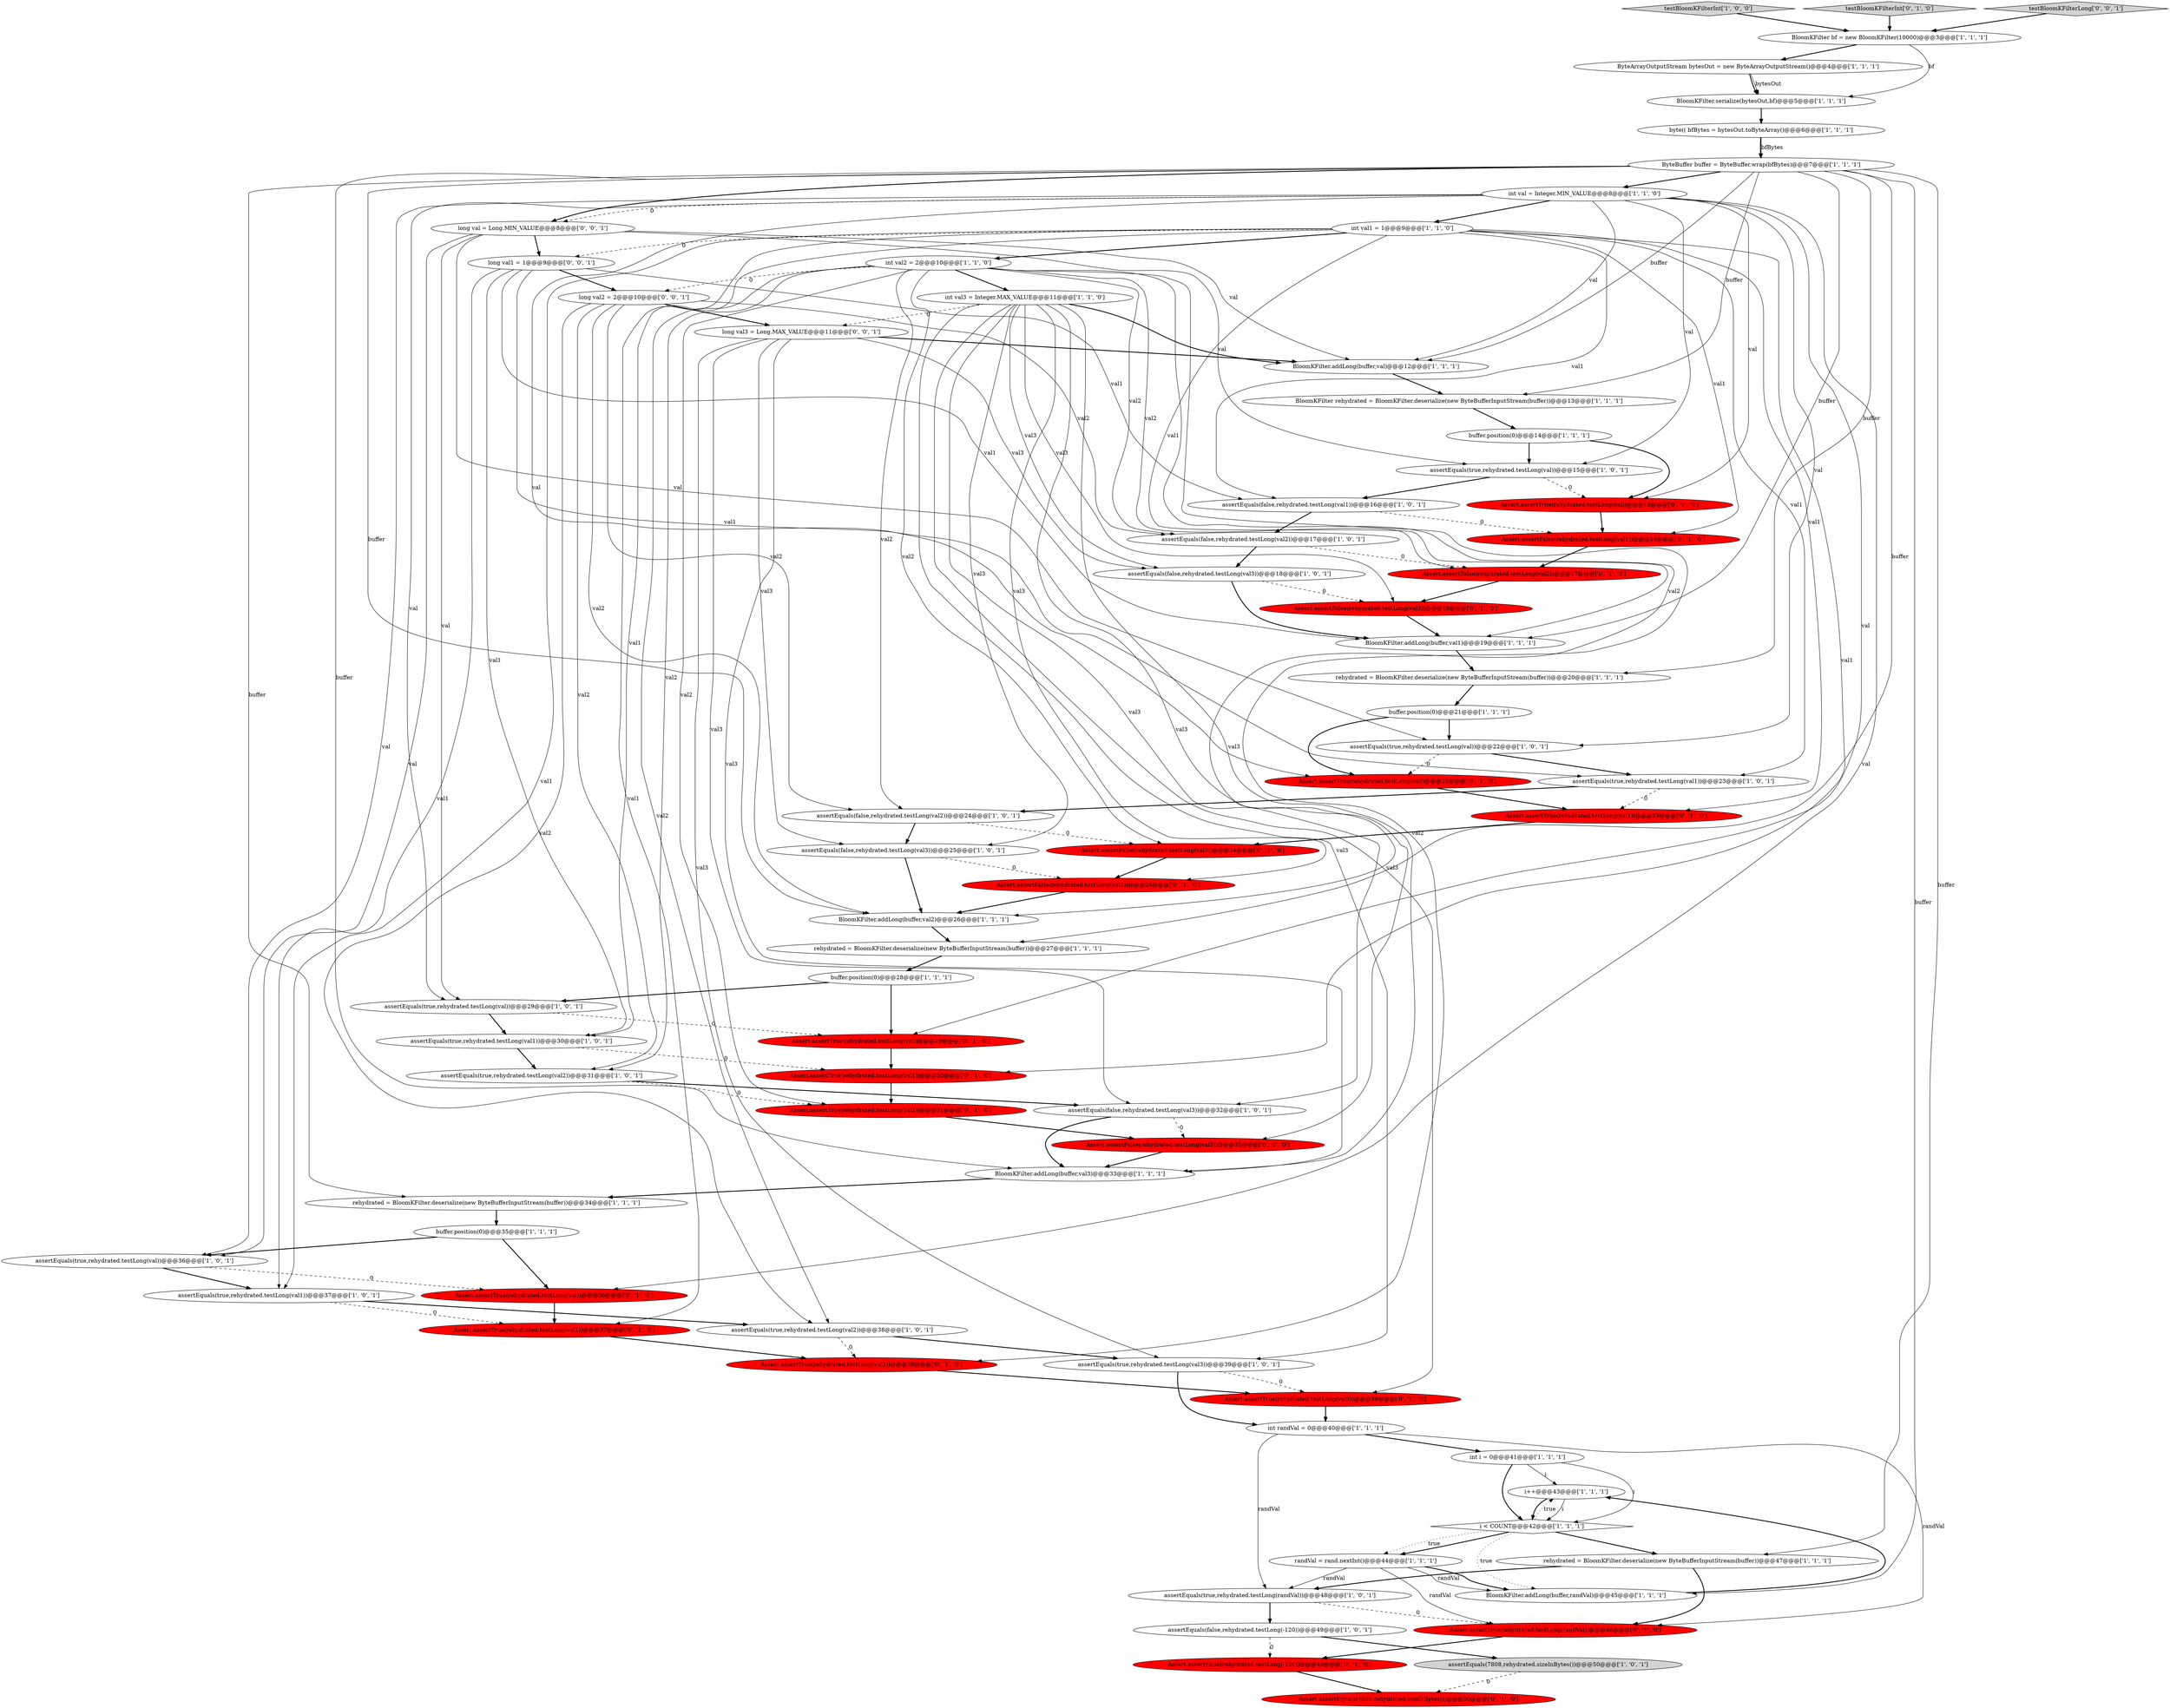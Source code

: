 digraph {
72 [style = filled, label = "long val = Long.MIN_VALUE@@@8@@@['0', '0', '1']", fillcolor = white, shape = ellipse image = "AAA0AAABBB3BBB"];
23 [style = filled, label = "BloomKFilter rehydrated = BloomKFilter.deserialize(new ByteBufferInputStream(buffer))@@@13@@@['1', '1', '1']", fillcolor = white, shape = ellipse image = "AAA0AAABBB1BBB"];
3 [style = filled, label = "i++@@@43@@@['1', '1', '1']", fillcolor = white, shape = ellipse image = "AAA0AAABBB1BBB"];
10 [style = filled, label = "byte(( bfBytes = bytesOut.toByteArray()@@@6@@@['1', '1', '1']", fillcolor = white, shape = ellipse image = "AAA0AAABBB1BBB"];
29 [style = filled, label = "ByteArrayOutputStream bytesOut = new ByteArrayOutputStream()@@@4@@@['1', '1', '1']", fillcolor = white, shape = ellipse image = "AAA0AAABBB1BBB"];
25 [style = filled, label = "int val2 = 2@@@10@@@['1', '1', '0']", fillcolor = white, shape = ellipse image = "AAA0AAABBB1BBB"];
37 [style = filled, label = "assertEquals(false,rehydrated.testLong(val2))@@@17@@@['1', '0', '1']", fillcolor = white, shape = ellipse image = "AAA0AAABBB1BBB"];
35 [style = filled, label = "int randVal = 0@@@40@@@['1', '1', '1']", fillcolor = white, shape = ellipse image = "AAA0AAABBB1BBB"];
54 [style = filled, label = "Assert.assertFalse(rehydrated.testLong(val3))@@@18@@@['0', '1', '0']", fillcolor = red, shape = ellipse image = "AAA1AAABBB2BBB"];
26 [style = filled, label = "BloomKFilter.addLong(buffer,val)@@@12@@@['1', '1', '1']", fillcolor = white, shape = ellipse image = "AAA0AAABBB1BBB"];
4 [style = filled, label = "assertEquals(true,rehydrated.testLong(val))@@@22@@@['1', '0', '1']", fillcolor = white, shape = ellipse image = "AAA0AAABBB1BBB"];
13 [style = filled, label = "assertEquals(false,rehydrated.testLong(-120))@@@49@@@['1', '0', '1']", fillcolor = white, shape = ellipse image = "AAA0AAABBB1BBB"];
12 [style = filled, label = "buffer.position(0)@@@35@@@['1', '1', '1']", fillcolor = white, shape = ellipse image = "AAA0AAABBB1BBB"];
33 [style = filled, label = "int val1 = 1@@@9@@@['1', '1', '0']", fillcolor = white, shape = ellipse image = "AAA0AAABBB1BBB"];
36 [style = filled, label = "buffer.position(0)@@@21@@@['1', '1', '1']", fillcolor = white, shape = ellipse image = "AAA0AAABBB1BBB"];
43 [style = filled, label = "assertEquals(true,rehydrated.testLong(val2))@@@38@@@['1', '0', '1']", fillcolor = white, shape = ellipse image = "AAA0AAABBB1BBB"];
52 [style = filled, label = "Assert.assertFalse(rehydrated.testLong(val2))@@@17@@@['0', '1', '0']", fillcolor = red, shape = ellipse image = "AAA1AAABBB2BBB"];
51 [style = filled, label = "Assert.assertTrue(rehydrated.testLong(val))@@@36@@@['0', '1', '0']", fillcolor = red, shape = ellipse image = "AAA1AAABBB2BBB"];
41 [style = filled, label = "assertEquals(true,rehydrated.testLong(val1))@@@30@@@['1', '0', '1']", fillcolor = white, shape = ellipse image = "AAA0AAABBB1BBB"];
55 [style = filled, label = "Assert.assertTrue(rehydrated.testLong(val1))@@@30@@@['0', '1', '0']", fillcolor = red, shape = ellipse image = "AAA1AAABBB2BBB"];
63 [style = filled, label = "Assert.assertTrue(rehydrated.testLong(val))@@@29@@@['0', '1', '0']", fillcolor = red, shape = ellipse image = "AAA1AAABBB2BBB"];
15 [style = filled, label = "BloomKFilter.serialize(bytesOut,bf)@@@5@@@['1', '1', '1']", fillcolor = white, shape = ellipse image = "AAA0AAABBB1BBB"];
49 [style = filled, label = "Assert.assertFalse(rehydrated.testLong(val2))@@@24@@@['0', '1', '0']", fillcolor = red, shape = ellipse image = "AAA1AAABBB2BBB"];
45 [style = filled, label = "rehydrated = BloomKFilter.deserialize(new ByteBufferInputStream(buffer))@@@27@@@['1', '1', '1']", fillcolor = white, shape = ellipse image = "AAA0AAABBB1BBB"];
27 [style = filled, label = "BloomKFilter.addLong(buffer,val3)@@@33@@@['1', '1', '1']", fillcolor = white, shape = ellipse image = "AAA0AAABBB1BBB"];
22 [style = filled, label = "buffer.position(0)@@@28@@@['1', '1', '1']", fillcolor = white, shape = ellipse image = "AAA0AAABBB1BBB"];
8 [style = filled, label = "assertEquals(false,rehydrated.testLong(val3))@@@18@@@['1', '0', '1']", fillcolor = white, shape = ellipse image = "AAA0AAABBB1BBB"];
17 [style = filled, label = "assertEquals(true,rehydrated.testLong(randVal))@@@48@@@['1', '0', '1']", fillcolor = white, shape = ellipse image = "AAA0AAABBB1BBB"];
58 [style = filled, label = "Assert.assertFalse(rehydrated.testLong(val3))@@@25@@@['0', '1', '0']", fillcolor = red, shape = ellipse image = "AAA1AAABBB2BBB"];
69 [style = filled, label = "long val1 = 1@@@9@@@['0', '0', '1']", fillcolor = white, shape = ellipse image = "AAA0AAABBB3BBB"];
19 [style = filled, label = "testBloomKFilterInt['1', '0', '0']", fillcolor = lightgray, shape = diamond image = "AAA0AAABBB1BBB"];
50 [style = filled, label = "Assert.assertTrue(rehydrated.testLong(val1))@@@37@@@['0', '1', '0']", fillcolor = red, shape = ellipse image = "AAA1AAABBB2BBB"];
46 [style = filled, label = "i < COUNT@@@42@@@['1', '1', '1']", fillcolor = white, shape = diamond image = "AAA0AAABBB1BBB"];
67 [style = filled, label = "Assert.assertEquals(7808,rehydrated.sizeInBytes())@@@50@@@['0', '1', '0']", fillcolor = red, shape = ellipse image = "AAA1AAABBB2BBB"];
14 [style = filled, label = "assertEquals(false,rehydrated.testLong(val1))@@@16@@@['1', '0', '1']", fillcolor = white, shape = ellipse image = "AAA0AAABBB1BBB"];
7 [style = filled, label = "buffer.position(0)@@@14@@@['1', '1', '1']", fillcolor = white, shape = ellipse image = "AAA0AAABBB1BBB"];
11 [style = filled, label = "BloomKFilter.addLong(buffer,val2)@@@26@@@['1', '1', '1']", fillcolor = white, shape = ellipse image = "AAA0AAABBB1BBB"];
47 [style = filled, label = "assertEquals(true,rehydrated.testLong(val1))@@@37@@@['1', '0', '1']", fillcolor = white, shape = ellipse image = "AAA0AAABBB1BBB"];
57 [style = filled, label = "Assert.assertTrue(rehydrated.testLong(val3))@@@39@@@['0', '1', '0']", fillcolor = red, shape = ellipse image = "AAA1AAABBB2BBB"];
31 [style = filled, label = "int val = Integer.MIN_VALUE@@@8@@@['1', '1', '0']", fillcolor = white, shape = ellipse image = "AAA0AAABBB1BBB"];
9 [style = filled, label = "rehydrated = BloomKFilter.deserialize(new ByteBufferInputStream(buffer))@@@20@@@['1', '1', '1']", fillcolor = white, shape = ellipse image = "AAA0AAABBB1BBB"];
34 [style = filled, label = "assertEquals(true,rehydrated.testLong(val3))@@@39@@@['1', '0', '1']", fillcolor = white, shape = ellipse image = "AAA0AAABBB1BBB"];
24 [style = filled, label = "BloomKFilter.addLong(buffer,val1)@@@19@@@['1', '1', '1']", fillcolor = white, shape = ellipse image = "AAA0AAABBB1BBB"];
42 [style = filled, label = "assertEquals(7808,rehydrated.sizeInBytes())@@@50@@@['1', '0', '1']", fillcolor = lightgray, shape = ellipse image = "AAA0AAABBB1BBB"];
5 [style = filled, label = "rehydrated = BloomKFilter.deserialize(new ByteBufferInputStream(buffer))@@@34@@@['1', '1', '1']", fillcolor = white, shape = ellipse image = "AAA0AAABBB1BBB"];
48 [style = filled, label = "Assert.assertTrue(rehydrated.testLong(val2))@@@31@@@['0', '1', '0']", fillcolor = red, shape = ellipse image = "AAA1AAABBB2BBB"];
53 [style = filled, label = "Assert.assertFalse(rehydrated.testLong(val3))@@@32@@@['0', '1', '0']", fillcolor = red, shape = ellipse image = "AAA1AAABBB2BBB"];
38 [style = filled, label = "rehydrated = BloomKFilter.deserialize(new ByteBufferInputStream(buffer))@@@47@@@['1', '1', '1']", fillcolor = white, shape = ellipse image = "AAA0AAABBB1BBB"];
66 [style = filled, label = "Assert.assertTrue(rehydrated.testLong(val))@@@22@@@['0', '1', '0']", fillcolor = red, shape = ellipse image = "AAA1AAABBB2BBB"];
16 [style = filled, label = "randVal = rand.nextInt()@@@44@@@['1', '1', '1']", fillcolor = white, shape = ellipse image = "AAA0AAABBB1BBB"];
40 [style = filled, label = "BloomKFilter.addLong(buffer,randVal)@@@45@@@['1', '1', '1']", fillcolor = white, shape = ellipse image = "AAA0AAABBB1BBB"];
68 [style = filled, label = "long val2 = 2@@@10@@@['0', '0', '1']", fillcolor = white, shape = ellipse image = "AAA0AAABBB3BBB"];
60 [style = filled, label = "testBloomKFilterInt['0', '1', '0']", fillcolor = lightgray, shape = diamond image = "AAA0AAABBB2BBB"];
18 [style = filled, label = "int val3 = Integer.MAX_VALUE@@@11@@@['1', '1', '0']", fillcolor = white, shape = ellipse image = "AAA0AAABBB1BBB"];
2 [style = filled, label = "assertEquals(true,rehydrated.testLong(val))@@@15@@@['1', '0', '1']", fillcolor = white, shape = ellipse image = "AAA0AAABBB1BBB"];
20 [style = filled, label = "int i = 0@@@41@@@['1', '1', '1']", fillcolor = white, shape = ellipse image = "AAA0AAABBB1BBB"];
39 [style = filled, label = "assertEquals(true,rehydrated.testLong(val))@@@36@@@['1', '0', '1']", fillcolor = white, shape = ellipse image = "AAA0AAABBB1BBB"];
59 [style = filled, label = "Assert.assertTrue(rehydrated.testLong(randVal))@@@48@@@['0', '1', '0']", fillcolor = red, shape = ellipse image = "AAA1AAABBB2BBB"];
0 [style = filled, label = "assertEquals(false,rehydrated.testLong(val2))@@@24@@@['1', '0', '1']", fillcolor = white, shape = ellipse image = "AAA0AAABBB1BBB"];
65 [style = filled, label = "Assert.assertFalse(rehydrated.testLong(val1))@@@16@@@['0', '1', '0']", fillcolor = red, shape = ellipse image = "AAA1AAABBB2BBB"];
71 [style = filled, label = "testBloomKFilterLong['0', '0', '1']", fillcolor = lightgray, shape = diamond image = "AAA0AAABBB3BBB"];
64 [style = filled, label = "Assert.assertTrue(rehydrated.testLong(val))@@@15@@@['0', '1', '0']", fillcolor = red, shape = ellipse image = "AAA1AAABBB2BBB"];
32 [style = filled, label = "ByteBuffer buffer = ByteBuffer.wrap(bfBytes)@@@7@@@['1', '1', '1']", fillcolor = white, shape = ellipse image = "AAA0AAABBB1BBB"];
44 [style = filled, label = "assertEquals(false,rehydrated.testLong(val3))@@@25@@@['1', '0', '1']", fillcolor = white, shape = ellipse image = "AAA0AAABBB1BBB"];
1 [style = filled, label = "assertEquals(false,rehydrated.testLong(val3))@@@32@@@['1', '0', '1']", fillcolor = white, shape = ellipse image = "AAA0AAABBB1BBB"];
28 [style = filled, label = "assertEquals(true,rehydrated.testLong(val2))@@@31@@@['1', '0', '1']", fillcolor = white, shape = ellipse image = "AAA0AAABBB1BBB"];
70 [style = filled, label = "long val3 = Long.MAX_VALUE@@@11@@@['0', '0', '1']", fillcolor = white, shape = ellipse image = "AAA0AAABBB3BBB"];
6 [style = filled, label = "BloomKFilter bf = new BloomKFilter(10000)@@@3@@@['1', '1', '1']", fillcolor = white, shape = ellipse image = "AAA0AAABBB1BBB"];
21 [style = filled, label = "assertEquals(true,rehydrated.testLong(val1))@@@23@@@['1', '0', '1']", fillcolor = white, shape = ellipse image = "AAA0AAABBB1BBB"];
62 [style = filled, label = "Assert.assertTrue(rehydrated.testLong(val1))@@@23@@@['0', '1', '0']", fillcolor = red, shape = ellipse image = "AAA1AAABBB2BBB"];
61 [style = filled, label = "Assert.assertTrue(rehydrated.testLong(val2))@@@38@@@['0', '1', '0']", fillcolor = red, shape = ellipse image = "AAA1AAABBB2BBB"];
56 [style = filled, label = "Assert.assertFalse(rehydrated.testLong(-120))@@@49@@@['0', '1', '0']", fillcolor = red, shape = ellipse image = "AAA1AAABBB2BBB"];
30 [style = filled, label = "assertEquals(true,rehydrated.testLong(val))@@@29@@@['1', '0', '1']", fillcolor = white, shape = ellipse image = "AAA0AAABBB1BBB"];
18->57 [style = solid, label="val3"];
68->0 [style = solid, label="val2"];
29->15 [style = bold, label=""];
33->55 [style = solid, label="val1"];
15->10 [style = bold, label=""];
3->46 [style = solid, label="i"];
14->65 [style = dashed, label="0"];
17->59 [style = dashed, label="0"];
32->38 [style = solid, label="buffer"];
13->56 [style = dashed, label="0"];
39->51 [style = dashed, label="0"];
33->47 [style = solid, label="val1"];
20->46 [style = solid, label="i"];
69->14 [style = solid, label="val1"];
70->34 [style = solid, label="val3"];
70->44 [style = solid, label="val3"];
1->27 [style = bold, label=""];
56->67 [style = bold, label=""];
61->57 [style = bold, label=""];
10->32 [style = bold, label=""];
66->62 [style = bold, label=""];
69->68 [style = bold, label=""];
2->64 [style = dashed, label="0"];
25->49 [style = solid, label="val2"];
22->30 [style = bold, label=""];
6->29 [style = bold, label=""];
69->24 [style = solid, label="val1"];
41->28 [style = bold, label=""];
31->72 [style = dashed, label="0"];
53->27 [style = bold, label=""];
55->48 [style = bold, label=""];
63->55 [style = bold, label=""];
8->54 [style = dashed, label="0"];
51->50 [style = bold, label=""];
32->40 [style = solid, label="buffer"];
33->25 [style = bold, label=""];
45->22 [style = bold, label=""];
32->72 [style = bold, label=""];
2->14 [style = bold, label=""];
22->63 [style = bold, label=""];
60->6 [style = bold, label=""];
62->49 [style = bold, label=""];
18->34 [style = solid, label="val3"];
39->47 [style = bold, label=""];
27->5 [style = bold, label=""];
0->49 [style = dashed, label="0"];
35->17 [style = solid, label="randVal"];
1->53 [style = dashed, label="0"];
58->11 [style = bold, label=""];
18->44 [style = solid, label="val3"];
14->37 [style = bold, label=""];
30->63 [style = dashed, label="0"];
32->27 [style = solid, label="buffer"];
3->46 [style = bold, label=""];
46->38 [style = bold, label=""];
16->40 [style = bold, label=""];
30->41 [style = bold, label=""];
46->40 [style = dotted, label="true"];
33->62 [style = solid, label="val1"];
21->0 [style = bold, label=""];
33->65 [style = solid, label="val1"];
35->20 [style = bold, label=""];
49->58 [style = bold, label=""];
16->59 [style = solid, label="randVal"];
36->4 [style = bold, label=""];
46->3 [style = dotted, label="true"];
4->21 [style = bold, label=""];
68->70 [style = bold, label=""];
69->21 [style = solid, label="val1"];
47->43 [style = bold, label=""];
19->6 [style = bold, label=""];
12->51 [style = bold, label=""];
25->52 [style = solid, label="val2"];
18->58 [style = solid, label="val3"];
16->17 [style = solid, label="randVal"];
4->66 [style = dashed, label="0"];
46->16 [style = dotted, label="true"];
44->58 [style = dashed, label="0"];
40->3 [style = bold, label=""];
32->24 [style = solid, label="buffer"];
7->2 [style = bold, label=""];
31->33 [style = bold, label=""];
32->23 [style = solid, label="buffer"];
69->41 [style = solid, label="val1"];
0->44 [style = bold, label=""];
23->7 [style = bold, label=""];
34->35 [style = bold, label=""];
59->56 [style = bold, label=""];
43->34 [style = bold, label=""];
38->17 [style = bold, label=""];
36->66 [style = bold, label=""];
57->35 [style = bold, label=""];
32->31 [style = bold, label=""];
31->63 [style = solid, label="val"];
16->40 [style = solid, label="randVal"];
52->54 [style = bold, label=""];
70->1 [style = solid, label="val3"];
38->59 [style = bold, label=""];
8->24 [style = bold, label=""];
70->27 [style = solid, label="val3"];
46->16 [style = bold, label=""];
72->69 [style = bold, label=""];
20->3 [style = solid, label="i"];
13->42 [style = bold, label=""];
7->64 [style = bold, label=""];
18->70 [style = dashed, label="0"];
18->26 [style = bold, label=""];
10->32 [style = solid, label="bfBytes"];
25->18 [style = bold, label=""];
33->50 [style = solid, label="val1"];
72->30 [style = solid, label="val"];
31->26 [style = solid, label="val"];
18->8 [style = solid, label="val3"];
31->66 [style = solid, label="val"];
68->37 [style = solid, label="val2"];
25->37 [style = solid, label="val2"];
72->2 [style = solid, label="val"];
42->67 [style = dashed, label="0"];
18->54 [style = solid, label="val3"];
18->1 [style = solid, label="val3"];
54->24 [style = bold, label=""];
65->52 [style = bold, label=""];
33->41 [style = solid, label="val1"];
64->65 [style = bold, label=""];
35->59 [style = solid, label="randVal"];
72->39 [style = solid, label="val"];
17->13 [style = bold, label=""];
33->21 [style = solid, label="val1"];
29->15 [style = solid, label="bytesOut"];
12->39 [style = bold, label=""];
37->8 [style = bold, label=""];
70->26 [style = bold, label=""];
50->61 [style = bold, label=""];
31->4 [style = solid, label="val"];
31->39 [style = solid, label="val"];
25->0 [style = solid, label="val2"];
33->24 [style = solid, label="val1"];
72->4 [style = solid, label="val"];
71->6 [style = bold, label=""];
31->30 [style = solid, label="val"];
24->9 [style = bold, label=""];
33->69 [style = dashed, label="0"];
9->36 [style = bold, label=""];
21->62 [style = dashed, label="0"];
32->11 [style = solid, label="buffer"];
6->15 [style = solid, label="bf"];
41->55 [style = dashed, label="0"];
18->27 [style = solid, label="val3"];
20->46 [style = bold, label=""];
11->45 [style = bold, label=""];
43->61 [style = dashed, label="0"];
31->2 [style = solid, label="val"];
69->47 [style = solid, label="val1"];
31->51 [style = solid, label="val"];
28->1 [style = bold, label=""];
48->53 [style = bold, label=""];
37->52 [style = dashed, label="0"];
31->64 [style = solid, label="val"];
25->48 [style = solid, label="val2"];
72->26 [style = solid, label="val"];
25->28 [style = solid, label="val2"];
68->28 [style = solid, label="val2"];
32->9 [style = solid, label="buffer"];
32->26 [style = solid, label="buffer"];
47->50 [style = dashed, label="0"];
28->48 [style = dashed, label="0"];
34->57 [style = dashed, label="0"];
5->12 [style = bold, label=""];
26->23 [style = bold, label=""];
68->43 [style = solid, label="val2"];
25->68 [style = dashed, label="0"];
70->8 [style = solid, label="val3"];
44->11 [style = bold, label=""];
32->45 [style = solid, label="buffer"];
25->11 [style = solid, label="val2"];
68->11 [style = solid, label="val2"];
18->53 [style = solid, label="val3"];
32->5 [style = solid, label="buffer"];
33->14 [style = solid, label="val1"];
25->43 [style = solid, label="val2"];
25->61 [style = solid, label="val2"];
}
